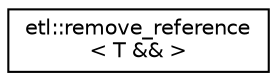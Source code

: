 digraph "Graphical Class Hierarchy"
{
  edge [fontname="Helvetica",fontsize="10",labelfontname="Helvetica",labelfontsize="10"];
  node [fontname="Helvetica",fontsize="10",shape=record];
  rankdir="LR";
  Node0 [label="etl::remove_reference\l\< T && \>",height=0.2,width=0.4,color="black", fillcolor="white", style="filled",URL="$structetl_1_1remove__reference_3_01T_01_6_6_01_4.html"];
}
